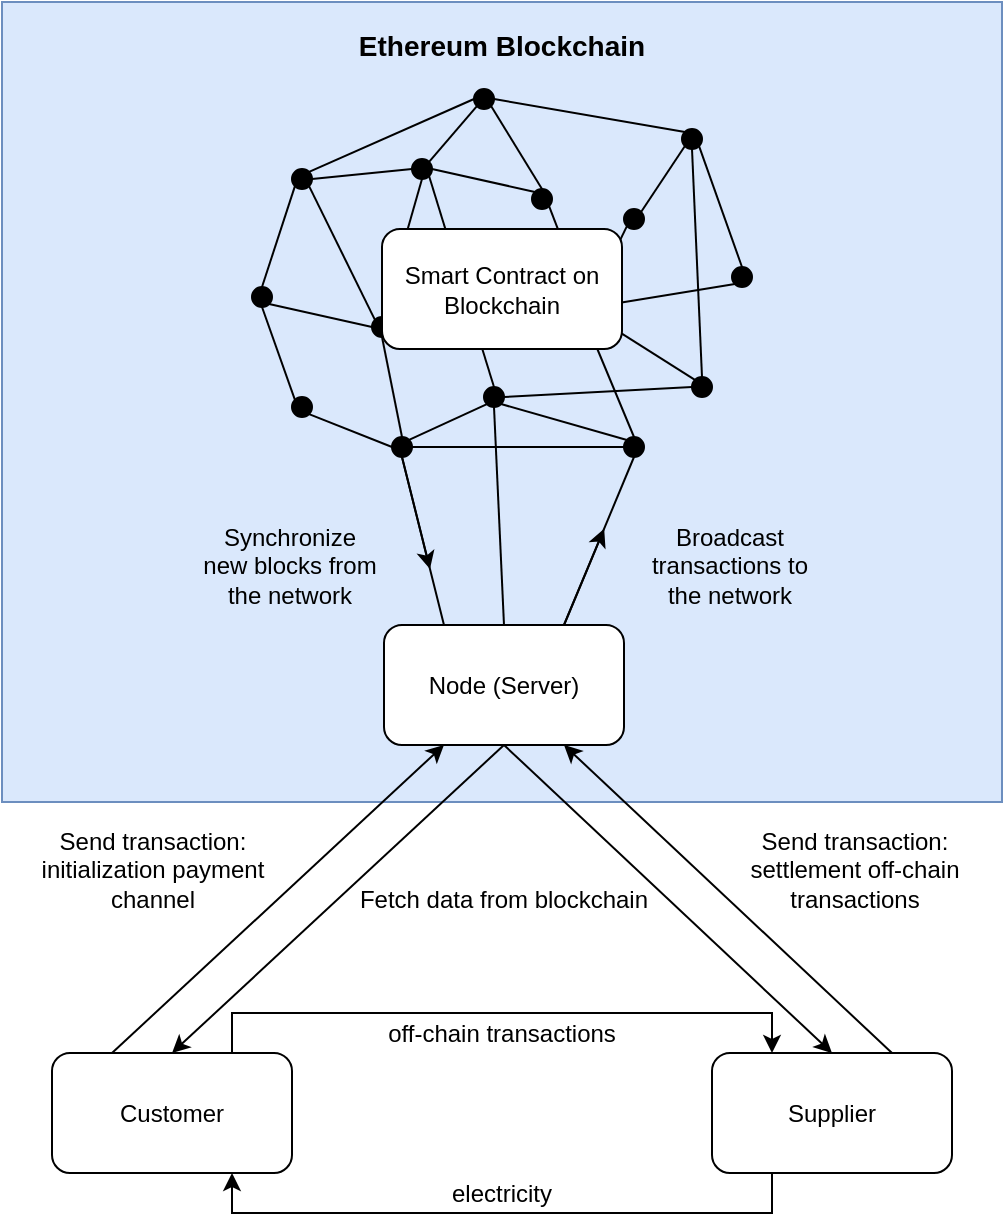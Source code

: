 <mxfile version="10.7.3" type="device"><diagram id="b0g4yhGLVFgq9ZsZAmyi" name="Page-1"><mxGraphModel dx="918" dy="567" grid="1" gridSize="10" guides="1" tooltips="1" connect="1" arrows="1" fold="1" page="1" pageScale="1" pageWidth="827" pageHeight="1169" math="0" shadow="0"><root><mxCell id="0"/><mxCell id="1" parent="0"/><mxCell id="i1YsO8gzSWXSNcf0glgJ-88" value="" style="rounded=0;whiteSpace=wrap;html=1;fillColor=#dae8fc;strokeColor=#6c8ebf;" vertex="1" parent="1"><mxGeometry x="163" y="11" width="500" height="400" as="geometry"/></mxCell><mxCell id="i1YsO8gzSWXSNcf0glgJ-39" value="" style="ellipse;whiteSpace=wrap;html=1;aspect=fixed;fillColor=#000000;" vertex="1" parent="1"><mxGeometry x="308" y="94.5" width="10" height="10" as="geometry"/></mxCell><mxCell id="i1YsO8gzSWXSNcf0glgJ-40" value="" style="ellipse;whiteSpace=wrap;html=1;aspect=fixed;fillColor=#000000;" vertex="1" parent="1"><mxGeometry x="399" y="54.5" width="10" height="10" as="geometry"/></mxCell><mxCell id="i1YsO8gzSWXSNcf0glgJ-41" value="" style="ellipse;whiteSpace=wrap;html=1;aspect=fixed;fillColor=#000000;" vertex="1" parent="1"><mxGeometry x="474" y="114.5" width="10" height="10" as="geometry"/></mxCell><mxCell id="i1YsO8gzSWXSNcf0glgJ-42" value="" style="ellipse;whiteSpace=wrap;html=1;aspect=fixed;fillColor=#000000;" vertex="1" parent="1"><mxGeometry x="348" y="168.5" width="10" height="10" as="geometry"/></mxCell><mxCell id="i1YsO8gzSWXSNcf0glgJ-43" value="" style="ellipse;whiteSpace=wrap;html=1;aspect=fixed;fillColor=#000000;" vertex="1" parent="1"><mxGeometry x="449" y="158.5" width="10" height="10" as="geometry"/></mxCell><mxCell id="i1YsO8gzSWXSNcf0glgJ-44" value="" style="ellipse;whiteSpace=wrap;html=1;aspect=fixed;fillColor=#000000;" vertex="1" parent="1"><mxGeometry x="288" y="153.5" width="10" height="10" as="geometry"/></mxCell><mxCell id="i1YsO8gzSWXSNcf0glgJ-45" value="" style="ellipse;whiteSpace=wrap;html=1;aspect=fixed;fillColor=#000000;" vertex="1" parent="1"><mxGeometry x="404" y="203.5" width="10" height="10" as="geometry"/></mxCell><mxCell id="i1YsO8gzSWXSNcf0glgJ-46" value="" style="ellipse;whiteSpace=wrap;html=1;aspect=fixed;fillColor=#000000;" vertex="1" parent="1"><mxGeometry x="428" y="104.5" width="10" height="10" as="geometry"/></mxCell><mxCell id="i1YsO8gzSWXSNcf0glgJ-47" value="" style="ellipse;whiteSpace=wrap;html=1;aspect=fixed;fillColor=#000000;" vertex="1" parent="1"><mxGeometry x="508" y="198.5" width="10" height="10" as="geometry"/></mxCell><mxCell id="i1YsO8gzSWXSNcf0glgJ-48" value="" style="ellipse;whiteSpace=wrap;html=1;aspect=fixed;fillColor=#000000;" vertex="1" parent="1"><mxGeometry x="308" y="208.5" width="10" height="10" as="geometry"/></mxCell><mxCell id="i1YsO8gzSWXSNcf0glgJ-55" value="" style="ellipse;whiteSpace=wrap;html=1;aspect=fixed;fillColor=#000000;" vertex="1" parent="1"><mxGeometry x="474" y="228.5" width="10" height="10" as="geometry"/></mxCell><mxCell id="i1YsO8gzSWXSNcf0glgJ-56" value="" style="ellipse;whiteSpace=wrap;html=1;aspect=fixed;fillColor=#000000;" vertex="1" parent="1"><mxGeometry x="358" y="228.5" width="10" height="10" as="geometry"/></mxCell><mxCell id="i1YsO8gzSWXSNcf0glgJ-57" value="" style="ellipse;whiteSpace=wrap;html=1;aspect=fixed;fillColor=#000000;" vertex="1" parent="1"><mxGeometry x="503" y="74.5" width="10" height="10" as="geometry"/></mxCell><mxCell id="i1YsO8gzSWXSNcf0glgJ-58" value="" style="ellipse;whiteSpace=wrap;html=1;aspect=fixed;fillColor=#000000;" vertex="1" parent="1"><mxGeometry x="528" y="143.5" width="10" height="10" as="geometry"/></mxCell><mxCell id="i1YsO8gzSWXSNcf0glgJ-59" value="" style="ellipse;whiteSpace=wrap;html=1;aspect=fixed;fillColor=#000000;" vertex="1" parent="1"><mxGeometry x="368" y="89.5" width="10" height="10" as="geometry"/></mxCell><mxCell id="i1YsO8gzSWXSNcf0glgJ-61" value="" style="endArrow=none;html=1;entryX=0;entryY=1;entryDx=0;entryDy=0;exitX=1;exitY=0;exitDx=0;exitDy=0;" edge="1" parent="1" source="i1YsO8gzSWXSNcf0glgJ-59" target="i1YsO8gzSWXSNcf0glgJ-40"><mxGeometry width="50" height="50" relative="1" as="geometry"><mxPoint x="288" y="504.5" as="sourcePoint"/><mxPoint x="338" y="454.5" as="targetPoint"/></mxGeometry></mxCell><mxCell id="i1YsO8gzSWXSNcf0glgJ-62" value="" style="endArrow=none;html=1;entryX=0;entryY=1;entryDx=0;entryDy=0;exitX=0.5;exitY=0;exitDx=0;exitDy=0;" edge="1" parent="1" source="i1YsO8gzSWXSNcf0glgJ-44" target="i1YsO8gzSWXSNcf0glgJ-39"><mxGeometry width="50" height="50" relative="1" as="geometry"><mxPoint x="288" y="314.5" as="sourcePoint"/><mxPoint x="338" y="264.5" as="targetPoint"/></mxGeometry></mxCell><mxCell id="i1YsO8gzSWXSNcf0glgJ-63" value="" style="endArrow=none;html=1;entryX=0;entryY=0.5;entryDx=0;entryDy=0;exitX=1;exitY=0.5;exitDx=0;exitDy=0;" edge="1" parent="1" source="i1YsO8gzSWXSNcf0glgJ-39" target="i1YsO8gzSWXSNcf0glgJ-59"><mxGeometry width="50" height="50" relative="1" as="geometry"><mxPoint x="348" y="124.5" as="sourcePoint"/><mxPoint x="338" y="264.5" as="targetPoint"/></mxGeometry></mxCell><mxCell id="i1YsO8gzSWXSNcf0glgJ-64" value="" style="endArrow=none;html=1;entryX=0;entryY=0.5;entryDx=0;entryDy=0;exitX=1;exitY=0;exitDx=0;exitDy=0;" edge="1" parent="1" source="i1YsO8gzSWXSNcf0glgJ-39" target="i1YsO8gzSWXSNcf0glgJ-40"><mxGeometry width="50" height="50" relative="1" as="geometry"><mxPoint x="288" y="314.5" as="sourcePoint"/><mxPoint x="338" y="264.5" as="targetPoint"/></mxGeometry></mxCell><mxCell id="i1YsO8gzSWXSNcf0glgJ-65" value="" style="endArrow=none;html=1;entryX=1;entryY=0.5;entryDx=0;entryDy=0;exitX=0;exitY=0;exitDx=0;exitDy=0;" edge="1" parent="1" source="i1YsO8gzSWXSNcf0glgJ-57" target="i1YsO8gzSWXSNcf0glgJ-40"><mxGeometry width="50" height="50" relative="1" as="geometry"><mxPoint x="288" y="314.5" as="sourcePoint"/><mxPoint x="338" y="264.5" as="targetPoint"/></mxGeometry></mxCell><mxCell id="i1YsO8gzSWXSNcf0glgJ-66" value="" style="endArrow=none;html=1;entryX=1;entryY=1;entryDx=0;entryDy=0;exitX=0.5;exitY=0;exitDx=0;exitDy=0;" edge="1" parent="1" source="i1YsO8gzSWXSNcf0glgJ-58" target="i1YsO8gzSWXSNcf0glgJ-57"><mxGeometry width="50" height="50" relative="1" as="geometry"><mxPoint x="288" y="314.5" as="sourcePoint"/><mxPoint x="338" y="264.5" as="targetPoint"/></mxGeometry></mxCell><mxCell id="i1YsO8gzSWXSNcf0glgJ-67" value="" style="endArrow=none;html=1;entryX=1;entryY=0.5;entryDx=0;entryDy=0;exitX=0;exitY=0;exitDx=0;exitDy=0;" edge="1" parent="1" source="i1YsO8gzSWXSNcf0glgJ-46" target="i1YsO8gzSWXSNcf0glgJ-59"><mxGeometry width="50" height="50" relative="1" as="geometry"><mxPoint x="288" y="314.5" as="sourcePoint"/><mxPoint x="338" y="264.5" as="targetPoint"/></mxGeometry></mxCell><mxCell id="i1YsO8gzSWXSNcf0glgJ-68" value="" style="endArrow=none;html=1;entryX=0;entryY=1;entryDx=0;entryDy=0;exitX=1;exitY=0.5;exitDx=0;exitDy=0;" edge="1" parent="1" source="i1YsO8gzSWXSNcf0glgJ-43" target="i1YsO8gzSWXSNcf0glgJ-58"><mxGeometry width="50" height="50" relative="1" as="geometry"><mxPoint x="288" y="314.5" as="sourcePoint"/><mxPoint x="338" y="264.5" as="targetPoint"/></mxGeometry></mxCell><mxCell id="i1YsO8gzSWXSNcf0glgJ-69" value="" style="endArrow=none;html=1;entryX=1;entryY=1;entryDx=0;entryDy=0;exitX=0;exitY=0;exitDx=0;exitDy=0;" edge="1" parent="1" source="i1YsO8gzSWXSNcf0glgJ-47" target="i1YsO8gzSWXSNcf0glgJ-43"><mxGeometry width="50" height="50" relative="1" as="geometry"><mxPoint x="288" y="314.5" as="sourcePoint"/><mxPoint x="338" y="264.5" as="targetPoint"/></mxGeometry></mxCell><mxCell id="i1YsO8gzSWXSNcf0glgJ-70" value="" style="endArrow=none;html=1;entryX=1;entryY=1;entryDx=0;entryDy=0;exitX=0.5;exitY=0;exitDx=0;exitDy=0;" edge="1" parent="1" source="i1YsO8gzSWXSNcf0glgJ-46" target="i1YsO8gzSWXSNcf0glgJ-40"><mxGeometry width="50" height="50" relative="1" as="geometry"><mxPoint x="288" y="314.5" as="sourcePoint"/><mxPoint x="338" y="264.5" as="targetPoint"/></mxGeometry></mxCell><mxCell id="i1YsO8gzSWXSNcf0glgJ-71" value="" style="endArrow=none;html=1;entryX=0;entryY=0.5;entryDx=0;entryDy=0;exitX=1;exitY=1;exitDx=0;exitDy=0;" edge="1" parent="1" source="i1YsO8gzSWXSNcf0glgJ-44" target="i1YsO8gzSWXSNcf0glgJ-42"><mxGeometry width="50" height="50" relative="1" as="geometry"><mxPoint x="288" y="314.5" as="sourcePoint"/><mxPoint x="338" y="264.5" as="targetPoint"/></mxGeometry></mxCell><mxCell id="i1YsO8gzSWXSNcf0glgJ-72" value="" style="endArrow=none;html=1;entryX=0.5;entryY=1;entryDx=0;entryDy=0;exitX=0;exitY=0.75;exitDx=0;exitDy=0;" edge="1" parent="1" source="i1YsO8gzSWXSNcf0glgJ-2" target="i1YsO8gzSWXSNcf0glgJ-59"><mxGeometry width="50" height="50" relative="1" as="geometry"><mxPoint x="288" y="314.5" as="sourcePoint"/><mxPoint x="369" y="104.5" as="targetPoint"/></mxGeometry></mxCell><mxCell id="i1YsO8gzSWXSNcf0glgJ-73" value="" style="endArrow=none;html=1;entryX=0;entryY=0.5;entryDx=0;entryDy=0;exitX=1;exitY=0.5;exitDx=0;exitDy=0;" edge="1" parent="1" source="i1YsO8gzSWXSNcf0glgJ-42" target="i1YsO8gzSWXSNcf0glgJ-43"><mxGeometry width="50" height="50" relative="1" as="geometry"><mxPoint x="288" y="314.5" as="sourcePoint"/><mxPoint x="338" y="264.5" as="targetPoint"/></mxGeometry></mxCell><mxCell id="i1YsO8gzSWXSNcf0glgJ-74" value="" style="endArrow=none;html=1;entryX=1;entryY=1;entryDx=0;entryDy=0;exitX=0.5;exitY=0;exitDx=0;exitDy=0;" edge="1" parent="1" source="i1YsO8gzSWXSNcf0glgJ-43" target="i1YsO8gzSWXSNcf0glgJ-46"><mxGeometry width="50" height="50" relative="1" as="geometry"><mxPoint x="288" y="314.5" as="sourcePoint"/><mxPoint x="338" y="264.5" as="targetPoint"/></mxGeometry></mxCell><mxCell id="i1YsO8gzSWXSNcf0glgJ-75" value="" style="endArrow=none;html=1;entryX=0;entryY=1;entryDx=0;entryDy=0;exitX=1;exitY=0;exitDx=0;exitDy=0;" edge="1" parent="1" source="i1YsO8gzSWXSNcf0glgJ-41" target="i1YsO8gzSWXSNcf0glgJ-57"><mxGeometry width="50" height="50" relative="1" as="geometry"><mxPoint x="288" y="314.5" as="sourcePoint"/><mxPoint x="338" y="264.5" as="targetPoint"/></mxGeometry></mxCell><mxCell id="i1YsO8gzSWXSNcf0glgJ-76" value="" style="endArrow=none;html=1;entryX=0;entryY=1;entryDx=0;entryDy=0;exitX=1;exitY=0;exitDx=0;exitDy=0;" edge="1" parent="1" source="i1YsO8gzSWXSNcf0glgJ-43" target="i1YsO8gzSWXSNcf0glgJ-41"><mxGeometry width="50" height="50" relative="1" as="geometry"><mxPoint x="288" y="314.5" as="sourcePoint"/><mxPoint x="338" y="264.5" as="targetPoint"/></mxGeometry></mxCell><mxCell id="i1YsO8gzSWXSNcf0glgJ-77" value="" style="endArrow=none;html=1;entryX=0.5;entryY=1;entryDx=0;entryDy=0;exitX=0;exitY=0;exitDx=0;exitDy=0;" edge="1" parent="1" source="i1YsO8gzSWXSNcf0glgJ-48" target="i1YsO8gzSWXSNcf0glgJ-44"><mxGeometry width="50" height="50" relative="1" as="geometry"><mxPoint x="308" y="204.5" as="sourcePoint"/><mxPoint x="338" y="264.5" as="targetPoint"/></mxGeometry></mxCell><mxCell id="i1YsO8gzSWXSNcf0glgJ-78" value="" style="endArrow=none;html=1;exitX=1;exitY=0;exitDx=0;exitDy=0;entryX=0;entryY=1;entryDx=0;entryDy=0;" edge="1" parent="1" source="i1YsO8gzSWXSNcf0glgJ-56" target="i1YsO8gzSWXSNcf0glgJ-45"><mxGeometry width="50" height="50" relative="1" as="geometry"><mxPoint x="288" y="314.5" as="sourcePoint"/><mxPoint x="418" y="284.5" as="targetPoint"/></mxGeometry></mxCell><mxCell id="i1YsO8gzSWXSNcf0glgJ-79" value="" style="endArrow=none;html=1;entryX=1;entryY=1;entryDx=0;entryDy=0;exitX=0;exitY=0.5;exitDx=0;exitDy=0;" edge="1" parent="1" source="i1YsO8gzSWXSNcf0glgJ-56" target="i1YsO8gzSWXSNcf0glgJ-48"><mxGeometry width="50" height="50" relative="1" as="geometry"><mxPoint x="288" y="314.5" as="sourcePoint"/><mxPoint x="338" y="264.5" as="targetPoint"/></mxGeometry></mxCell><mxCell id="i1YsO8gzSWXSNcf0glgJ-80" value="" style="endArrow=none;html=1;entryX=0.5;entryY=1;entryDx=0;entryDy=0;exitX=0.5;exitY=0;exitDx=0;exitDy=0;" edge="1" parent="1" source="i1YsO8gzSWXSNcf0glgJ-56" target="i1YsO8gzSWXSNcf0glgJ-42"><mxGeometry width="50" height="50" relative="1" as="geometry"><mxPoint x="288" y="314.5" as="sourcePoint"/><mxPoint x="338" y="264.5" as="targetPoint"/></mxGeometry></mxCell><mxCell id="i1YsO8gzSWXSNcf0glgJ-81" value="" style="endArrow=none;html=1;entryX=0;entryY=0.5;entryDx=0;entryDy=0;exitX=1;exitY=0.5;exitDx=0;exitDy=0;" edge="1" parent="1" source="i1YsO8gzSWXSNcf0glgJ-56" target="i1YsO8gzSWXSNcf0glgJ-55"><mxGeometry width="50" height="50" relative="1" as="geometry"><mxPoint x="288" y="314.5" as="sourcePoint"/><mxPoint x="338" y="264.5" as="targetPoint"/></mxGeometry></mxCell><mxCell id="i1YsO8gzSWXSNcf0glgJ-82" value="" style="endArrow=none;html=1;entryX=1;entryY=1;entryDx=0;entryDy=0;exitX=0;exitY=0;exitDx=0;exitDy=0;" edge="1" parent="1" source="i1YsO8gzSWXSNcf0glgJ-55" target="i1YsO8gzSWXSNcf0glgJ-45"><mxGeometry width="50" height="50" relative="1" as="geometry"><mxPoint x="488" y="294.5" as="sourcePoint"/><mxPoint x="338" y="264.5" as="targetPoint"/></mxGeometry></mxCell><mxCell id="i1YsO8gzSWXSNcf0glgJ-83" value="" style="endArrow=none;html=1;entryX=1;entryY=0.5;entryDx=0;entryDy=0;exitX=0;exitY=0.5;exitDx=0;exitDy=0;" edge="1" parent="1" source="i1YsO8gzSWXSNcf0glgJ-47" target="i1YsO8gzSWXSNcf0glgJ-45"><mxGeometry width="50" height="50" relative="1" as="geometry"><mxPoint x="288" y="314.5" as="sourcePoint"/><mxPoint x="338" y="264.5" as="targetPoint"/></mxGeometry></mxCell><mxCell id="i1YsO8gzSWXSNcf0glgJ-84" value="" style="endArrow=none;html=1;entryX=0.5;entryY=1;entryDx=0;entryDy=0;exitX=0.5;exitY=0;exitDx=0;exitDy=0;" edge="1" parent="1" source="i1YsO8gzSWXSNcf0glgJ-47" target="i1YsO8gzSWXSNcf0glgJ-57"><mxGeometry width="50" height="50" relative="1" as="geometry"><mxPoint x="288" y="314.5" as="sourcePoint"/><mxPoint x="338" y="264.5" as="targetPoint"/></mxGeometry></mxCell><mxCell id="i1YsO8gzSWXSNcf0glgJ-85" value="" style="endArrow=none;html=1;entryX=0.5;entryY=1;entryDx=0;entryDy=0;exitX=0.5;exitY=0;exitDx=0;exitDy=0;" edge="1" parent="1" source="i1YsO8gzSWXSNcf0glgJ-55" target="i1YsO8gzSWXSNcf0glgJ-43"><mxGeometry width="50" height="50" relative="1" as="geometry"><mxPoint x="288" y="314.5" as="sourcePoint"/><mxPoint x="338" y="264.5" as="targetPoint"/></mxGeometry></mxCell><mxCell id="i1YsO8gzSWXSNcf0glgJ-86" value="" style="endArrow=none;html=1;entryX=1;entryY=1;entryDx=0;entryDy=0;exitX=0.5;exitY=0;exitDx=0;exitDy=0;" edge="1" parent="1" source="i1YsO8gzSWXSNcf0glgJ-45" target="i1YsO8gzSWXSNcf0glgJ-59"><mxGeometry width="50" height="50" relative="1" as="geometry"><mxPoint x="288" y="314.5" as="sourcePoint"/><mxPoint x="338" y="264.5" as="targetPoint"/></mxGeometry></mxCell><mxCell id="i1YsO8gzSWXSNcf0glgJ-2" value="Smart Contract on Blockchain&lt;br&gt;" style="rounded=1;whiteSpace=wrap;html=1;" vertex="1" parent="1"><mxGeometry x="353" y="124.5" width="120" height="60" as="geometry"/></mxCell><mxCell id="i1YsO8gzSWXSNcf0glgJ-87" value="" style="endArrow=none;html=1;entryX=1;entryY=1;entryDx=0;entryDy=0;exitX=0;exitY=0;exitDx=0;exitDy=0;" edge="1" parent="1" source="i1YsO8gzSWXSNcf0glgJ-42" target="i1YsO8gzSWXSNcf0glgJ-39"><mxGeometry width="50" height="50" relative="1" as="geometry"><mxPoint x="288" y="314.5" as="sourcePoint"/><mxPoint x="338" y="264.5" as="targetPoint"/></mxGeometry></mxCell><mxCell id="i1YsO8gzSWXSNcf0glgJ-89" value="&lt;b&gt;&lt;font style=&quot;font-size: 14px&quot;&gt;Ethereum Blockchain&lt;/font&gt;&lt;/b&gt;" style="text;html=1;strokeColor=none;fillColor=none;align=center;verticalAlign=middle;whiteSpace=wrap;rounded=0;" vertex="1" parent="1"><mxGeometry x="338" y="22.5" width="150" height="20" as="geometry"/></mxCell><mxCell id="i1YsO8gzSWXSNcf0glgJ-91" value="Node (Server)" style="rounded=1;whiteSpace=wrap;html=1;" vertex="1" parent="1"><mxGeometry x="354" y="322.5" width="120" height="60" as="geometry"/></mxCell><mxCell id="i1YsO8gzSWXSNcf0glgJ-92" value="" style="endArrow=none;html=1;exitX=0.25;exitY=0;exitDx=0;exitDy=0;entryX=0.5;entryY=1;entryDx=0;entryDy=0;endFill=0;startArrow=none;startFill=0;" edge="1" parent="1" source="i1YsO8gzSWXSNcf0glgJ-91" target="i1YsO8gzSWXSNcf0glgJ-56"><mxGeometry width="50" height="50" relative="1" as="geometry"><mxPoint x="238" y="454.5" as="sourcePoint"/><mxPoint x="288" y="404.5" as="targetPoint"/></mxGeometry></mxCell><mxCell id="i1YsO8gzSWXSNcf0glgJ-93" value="" style="endArrow=none;html=1;entryX=0.5;entryY=1;entryDx=0;entryDy=0;startArrow=none;startFill=0;endFill=0;" edge="1" parent="1" target="i1YsO8gzSWXSNcf0glgJ-55"><mxGeometry width="50" height="50" relative="1" as="geometry"><mxPoint x="444" y="322.5" as="sourcePoint"/><mxPoint x="475" y="237.5" as="targetPoint"/></mxGeometry></mxCell><mxCell id="i1YsO8gzSWXSNcf0glgJ-94" value="" style="endArrow=none;html=1;entryX=0.5;entryY=1;entryDx=0;entryDy=0;exitX=0.5;exitY=0;exitDx=0;exitDy=0;strokeColor=#000000;startArrow=none;startFill=0;endFill=0;" edge="1" parent="1" source="i1YsO8gzSWXSNcf0glgJ-91" target="i1YsO8gzSWXSNcf0glgJ-45"><mxGeometry width="50" height="50" relative="1" as="geometry"><mxPoint x="238" y="454.5" as="sourcePoint"/><mxPoint x="288" y="404.5" as="targetPoint"/></mxGeometry></mxCell><mxCell id="i1YsO8gzSWXSNcf0glgJ-97" style="edgeStyle=orthogonalEdgeStyle;rounded=0;orthogonalLoop=1;jettySize=auto;html=1;exitX=0.75;exitY=0;exitDx=0;exitDy=0;entryX=0.25;entryY=0;entryDx=0;entryDy=0;" edge="1" parent="1" source="i1YsO8gzSWXSNcf0glgJ-95" target="i1YsO8gzSWXSNcf0glgJ-96"><mxGeometry relative="1" as="geometry"/></mxCell><mxCell id="i1YsO8gzSWXSNcf0glgJ-95" value="Customer" style="rounded=1;whiteSpace=wrap;html=1;" vertex="1" parent="1"><mxGeometry x="188" y="536.5" width="120" height="60" as="geometry"/></mxCell><mxCell id="i1YsO8gzSWXSNcf0glgJ-98" style="edgeStyle=orthogonalEdgeStyle;rounded=0;orthogonalLoop=1;jettySize=auto;html=1;exitX=0.25;exitY=1;exitDx=0;exitDy=0;entryX=0.75;entryY=1;entryDx=0;entryDy=0;" edge="1" parent="1" source="i1YsO8gzSWXSNcf0glgJ-96" target="i1YsO8gzSWXSNcf0glgJ-95"><mxGeometry relative="1" as="geometry"/></mxCell><mxCell id="i1YsO8gzSWXSNcf0glgJ-96" value="Supplier" style="rounded=1;whiteSpace=wrap;html=1;" vertex="1" parent="1"><mxGeometry x="518" y="536.5" width="120" height="60" as="geometry"/></mxCell><mxCell id="i1YsO8gzSWXSNcf0glgJ-99" value="off-chain transactions" style="text;html=1;strokeColor=none;fillColor=none;align=center;verticalAlign=middle;whiteSpace=wrap;rounded=0;" vertex="1" parent="1"><mxGeometry x="328" y="516.5" width="170" height="20" as="geometry"/></mxCell><mxCell id="i1YsO8gzSWXSNcf0glgJ-100" value="electricity" style="text;html=1;strokeColor=none;fillColor=none;align=center;verticalAlign=middle;whiteSpace=wrap;rounded=0;" vertex="1" parent="1"><mxGeometry x="328" y="596.5" width="170" height="20" as="geometry"/></mxCell><mxCell id="i1YsO8gzSWXSNcf0glgJ-101" value="Broadcast transactions to the network" style="text;html=1;strokeColor=none;fillColor=none;align=center;verticalAlign=middle;whiteSpace=wrap;rounded=0;" vertex="1" parent="1"><mxGeometry x="479" y="282.5" width="96" height="20" as="geometry"/></mxCell><mxCell id="i1YsO8gzSWXSNcf0glgJ-102" value="Synchronize new blocks from the network" style="text;html=1;strokeColor=none;fillColor=none;align=center;verticalAlign=middle;whiteSpace=wrap;rounded=0;" vertex="1" parent="1"><mxGeometry x="261" y="282.5" width="92" height="20" as="geometry"/></mxCell><mxCell id="i1YsO8gzSWXSNcf0glgJ-109" value="" style="endArrow=classic;html=1;strokeColor=#000000;entryX=0.5;entryY=1;entryDx=0;entryDy=0;exitX=0.75;exitY=0;exitDx=0;exitDy=0;" edge="1" parent="1" source="i1YsO8gzSWXSNcf0glgJ-91"><mxGeometry width="50" height="50" relative="1" as="geometry"><mxPoint x="440.935" y="329.468" as="sourcePoint"/><mxPoint x="464.087" y="274.422" as="targetPoint"/></mxGeometry></mxCell><mxCell id="i1YsO8gzSWXSNcf0glgJ-110" value="" style="endArrow=classic;html=1;strokeColor=#000000;entryX=0.25;entryY=0;entryDx=0;entryDy=0;exitX=0.5;exitY=1;exitDx=0;exitDy=0;" edge="1" parent="1" source="i1YsO8gzSWXSNcf0glgJ-56"><mxGeometry width="50" height="50" relative="1" as="geometry"><mxPoint x="356.04" y="210.513" as="sourcePoint"/><mxPoint x="376.98" y="294.54" as="targetPoint"/></mxGeometry></mxCell><mxCell id="i1YsO8gzSWXSNcf0glgJ-112" value="" style="endArrow=none;html=1;strokeColor=#000000;entryX=0.5;entryY=1;entryDx=0;entryDy=0;exitX=0.5;exitY=0;exitDx=0;exitDy=0;startArrow=classic;startFill=1;endFill=0;" edge="1" parent="1" source="i1YsO8gzSWXSNcf0glgJ-95" target="i1YsO8gzSWXSNcf0glgJ-91"><mxGeometry width="50" height="50" relative="1" as="geometry"><mxPoint x="190" y="712.5" as="sourcePoint"/><mxPoint x="240" y="662.5" as="targetPoint"/></mxGeometry></mxCell><mxCell id="i1YsO8gzSWXSNcf0glgJ-113" value="" style="endArrow=none;html=1;strokeColor=#000000;entryX=0.5;entryY=1;entryDx=0;entryDy=0;exitX=0.5;exitY=0;exitDx=0;exitDy=0;startArrow=classic;startFill=1;endFill=0;" edge="1" parent="1" source="i1YsO8gzSWXSNcf0glgJ-96" target="i1YsO8gzSWXSNcf0glgJ-91"><mxGeometry width="50" height="50" relative="1" as="geometry"><mxPoint x="190" y="712.5" as="sourcePoint"/><mxPoint x="240" y="662.5" as="targetPoint"/></mxGeometry></mxCell><mxCell id="i1YsO8gzSWXSNcf0glgJ-114" value="Fetch data from blockchain" style="text;html=1;strokeColor=none;fillColor=none;align=center;verticalAlign=middle;whiteSpace=wrap;rounded=0;" vertex="1" parent="1"><mxGeometry x="339" y="450" width="150" height="20" as="geometry"/></mxCell><mxCell id="i1YsO8gzSWXSNcf0glgJ-116" value="Send transaction:&lt;br&gt;initialization payment channel&lt;br&gt;" style="text;html=1;strokeColor=none;fillColor=none;align=center;verticalAlign=middle;whiteSpace=wrap;rounded=0;" vertex="1" parent="1"><mxGeometry x="176" y="434.5" width="125" height="20" as="geometry"/></mxCell><mxCell id="i1YsO8gzSWXSNcf0glgJ-119" value="" style="endArrow=classic;html=1;strokeColor=#000000;entryX=0.25;entryY=1;entryDx=0;entryDy=0;exitX=0.25;exitY=0;exitDx=0;exitDy=0;" edge="1" parent="1" source="i1YsO8gzSWXSNcf0glgJ-95" target="i1YsO8gzSWXSNcf0glgJ-91"><mxGeometry width="50" height="50" relative="1" as="geometry"><mxPoint x="190" y="712.5" as="sourcePoint"/><mxPoint x="240" y="662.5" as="targetPoint"/></mxGeometry></mxCell><mxCell id="i1YsO8gzSWXSNcf0glgJ-120" value="" style="endArrow=classic;html=1;strokeColor=#000000;entryX=0.75;entryY=1;entryDx=0;entryDy=0;exitX=0.75;exitY=0;exitDx=0;exitDy=0;" edge="1" parent="1" source="i1YsO8gzSWXSNcf0glgJ-96" target="i1YsO8gzSWXSNcf0glgJ-91"><mxGeometry width="50" height="50" relative="1" as="geometry"><mxPoint x="190" y="712.5" as="sourcePoint"/><mxPoint x="240" y="662.5" as="targetPoint"/></mxGeometry></mxCell><mxCell id="i1YsO8gzSWXSNcf0glgJ-122" value="Send transaction:&lt;br&gt;settlement off-chain transactions&lt;br&gt;" style="text;html=1;strokeColor=none;fillColor=none;align=center;verticalAlign=middle;whiteSpace=wrap;rounded=0;" vertex="1" parent="1"><mxGeometry x="527" y="434.5" width="125" height="20" as="geometry"/></mxCell></root></mxGraphModel></diagram></mxfile>